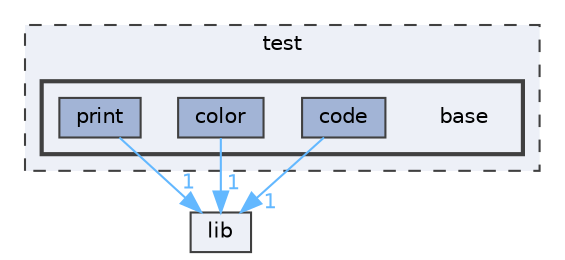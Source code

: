 digraph "test/base"
{
 // LATEX_PDF_SIZE
  bgcolor="transparent";
  edge [fontname=Helvetica,fontsize=10,labelfontname=Helvetica,labelfontsize=10];
  node [fontname=Helvetica,fontsize=10,shape=box,height=0.2,width=0.4];
  compound=true
  subgraph clusterdir_13e138d54eb8818da29c3992edef070a {
    graph [ bgcolor="#edf0f7", pencolor="grey25", label="test", fontname=Helvetica,fontsize=10 style="filled,dashed", URL="dir_13e138d54eb8818da29c3992edef070a.html",tooltip=""]
  subgraph clusterdir_97ec6ad9cb3c1a5ff31df96ef5b3749a {
    graph [ bgcolor="#edf0f7", pencolor="grey25", label="", fontname=Helvetica,fontsize=10 style="filled,bold", URL="dir_97ec6ad9cb3c1a5ff31df96ef5b3749a.html",tooltip=""]
    dir_97ec6ad9cb3c1a5ff31df96ef5b3749a [shape=plaintext, label="base"];
  dir_6bc14bc581127c78431f191992557711 [label="code", fillcolor="#a2b4d6", color="grey25", style="filled", URL="dir_6bc14bc581127c78431f191992557711.html",tooltip=""];
  dir_c8043a66c69614dcb4254d79c1f796ae [label="color", fillcolor="#a2b4d6", color="grey25", style="filled", URL="dir_c8043a66c69614dcb4254d79c1f796ae.html",tooltip=""];
  dir_5ccbfacdca21c32c927e8741027f3115 [label="print", fillcolor="#a2b4d6", color="grey25", style="filled", URL="dir_5ccbfacdca21c32c927e8741027f3115.html",tooltip=""];
  }
  }
  dir_97aefd0d527b934f1d99a682da8fe6a9 [label="lib", fillcolor="#edf0f7", color="grey25", style="filled", URL="dir_97aefd0d527b934f1d99a682da8fe6a9.html",tooltip=""];
  dir_6bc14bc581127c78431f191992557711->dir_97aefd0d527b934f1d99a682da8fe6a9 [headlabel="1", labeldistance=1.5 headhref="dir_000002_000006.html" href="dir_000002_000006.html" color="steelblue1" fontcolor="steelblue1"];
  dir_c8043a66c69614dcb4254d79c1f796ae->dir_97aefd0d527b934f1d99a682da8fe6a9 [headlabel="1", labeldistance=1.5 headhref="dir_000003_000006.html" href="dir_000003_000006.html" color="steelblue1" fontcolor="steelblue1"];
  dir_5ccbfacdca21c32c927e8741027f3115->dir_97aefd0d527b934f1d99a682da8fe6a9 [headlabel="1", labeldistance=1.5 headhref="dir_000009_000006.html" href="dir_000009_000006.html" color="steelblue1" fontcolor="steelblue1"];
}
